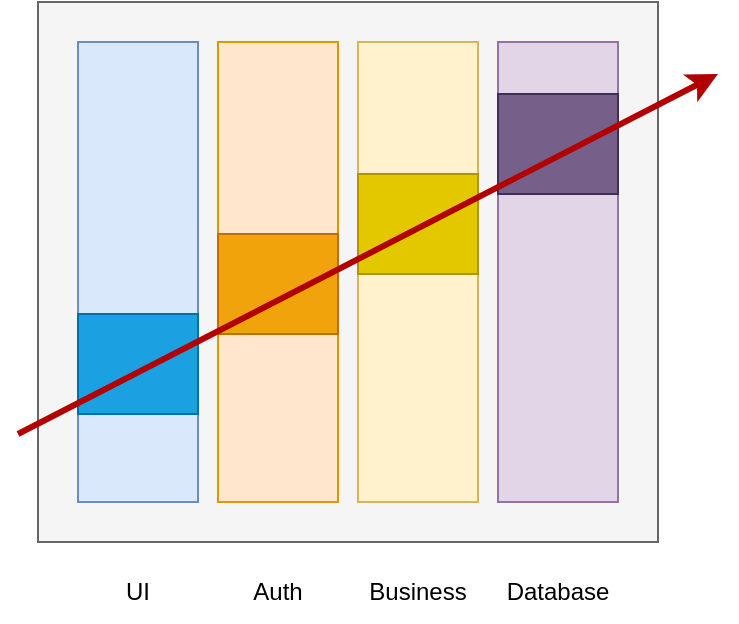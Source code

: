<mxfile version="22.1.2" type="device">
  <diagram name="Page-1" id="sH_MVRlp8SbcwZXTOfUF">
    <mxGraphModel dx="1314" dy="854" grid="1" gridSize="10" guides="1" tooltips="1" connect="1" arrows="1" fold="1" page="1" pageScale="1" pageWidth="827" pageHeight="1169" math="0" shadow="0">
      <root>
        <mxCell id="0" />
        <mxCell id="1" parent="0" />
        <mxCell id="7A4HWGMqPETNraUEaR28-10" value="" style="rounded=0;whiteSpace=wrap;html=1;fillColor=#f5f5f5;fontColor=#333333;strokeColor=#666666;" vertex="1" parent="1">
          <mxGeometry x="150" y="190" width="310" height="270" as="geometry" />
        </mxCell>
        <mxCell id="7A4HWGMqPETNraUEaR28-1" value="" style="rounded=0;whiteSpace=wrap;html=1;fillColor=#dae8fc;strokeColor=#6c8ebf;" vertex="1" parent="1">
          <mxGeometry x="170" y="210" width="60" height="230" as="geometry" />
        </mxCell>
        <mxCell id="7A4HWGMqPETNraUEaR28-2" value="" style="rounded=0;whiteSpace=wrap;html=1;fillColor=#ffe6cc;strokeColor=#d79b00;" vertex="1" parent="1">
          <mxGeometry x="240" y="210" width="60" height="230" as="geometry" />
        </mxCell>
        <mxCell id="7A4HWGMqPETNraUEaR28-3" value="" style="rounded=0;whiteSpace=wrap;html=1;fillColor=#fff2cc;strokeColor=#d6b656;" vertex="1" parent="1">
          <mxGeometry x="310" y="210" width="60" height="230" as="geometry" />
        </mxCell>
        <mxCell id="7A4HWGMqPETNraUEaR28-4" value="" style="rounded=0;whiteSpace=wrap;html=1;fillColor=#e1d5e7;strokeColor=#9673a6;" vertex="1" parent="1">
          <mxGeometry x="380" y="210" width="60" height="230" as="geometry" />
        </mxCell>
        <mxCell id="7A4HWGMqPETNraUEaR28-6" value="UI" style="text;html=1;strokeColor=none;fillColor=none;align=center;verticalAlign=middle;whiteSpace=wrap;rounded=0;" vertex="1" parent="1">
          <mxGeometry x="170" y="470" width="60" height="30" as="geometry" />
        </mxCell>
        <mxCell id="7A4HWGMqPETNraUEaR28-7" value="Auth" style="text;html=1;strokeColor=none;fillColor=none;align=center;verticalAlign=middle;whiteSpace=wrap;rounded=0;" vertex="1" parent="1">
          <mxGeometry x="240" y="470" width="60" height="30" as="geometry" />
        </mxCell>
        <mxCell id="7A4HWGMqPETNraUEaR28-8" value="Business" style="text;html=1;strokeColor=none;fillColor=none;align=center;verticalAlign=middle;whiteSpace=wrap;rounded=0;" vertex="1" parent="1">
          <mxGeometry x="310" y="470" width="60" height="30" as="geometry" />
        </mxCell>
        <mxCell id="7A4HWGMqPETNraUEaR28-9" value="Database" style="text;html=1;strokeColor=none;fillColor=none;align=center;verticalAlign=middle;whiteSpace=wrap;rounded=0;" vertex="1" parent="1">
          <mxGeometry x="380" y="470" width="60" height="30" as="geometry" />
        </mxCell>
        <mxCell id="7A4HWGMqPETNraUEaR28-11" value="" style="rounded=0;whiteSpace=wrap;html=1;fillColor=#1ba1e2;fontColor=#ffffff;strokeColor=#006EAF;" vertex="1" parent="1">
          <mxGeometry x="170" y="346" width="60" height="50" as="geometry" />
        </mxCell>
        <mxCell id="7A4HWGMqPETNraUEaR28-12" value="" style="rounded=0;whiteSpace=wrap;html=1;fillColor=#f0a30a;fontColor=#000000;strokeColor=#BD7000;" vertex="1" parent="1">
          <mxGeometry x="240" y="306" width="60" height="50" as="geometry" />
        </mxCell>
        <mxCell id="7A4HWGMqPETNraUEaR28-13" value="" style="rounded=0;whiteSpace=wrap;html=1;fillColor=#e3c800;fontColor=#000000;strokeColor=#B09500;" vertex="1" parent="1">
          <mxGeometry x="310" y="276" width="60" height="50" as="geometry" />
        </mxCell>
        <mxCell id="7A4HWGMqPETNraUEaR28-14" value="" style="rounded=0;whiteSpace=wrap;html=1;fillColor=#76608a;fontColor=#ffffff;strokeColor=#432D57;" vertex="1" parent="1">
          <mxGeometry x="380" y="236" width="60" height="50" as="geometry" />
        </mxCell>
        <mxCell id="7A4HWGMqPETNraUEaR28-15" value="" style="endArrow=classic;html=1;rounded=0;fillColor=#e51400;strokeColor=#B20000;strokeWidth=3;" edge="1" parent="1">
          <mxGeometry width="50" height="50" relative="1" as="geometry">
            <mxPoint x="140" y="406" as="sourcePoint" />
            <mxPoint x="490" y="226" as="targetPoint" />
          </mxGeometry>
        </mxCell>
      </root>
    </mxGraphModel>
  </diagram>
</mxfile>
